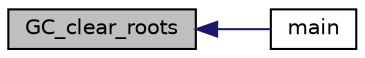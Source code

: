 digraph "GC_clear_roots"
{
  edge [fontname="Helvetica",fontsize="10",labelfontname="Helvetica",labelfontsize="10"];
  node [fontname="Helvetica",fontsize="10",shape=record];
  rankdir="LR";
  Node405 [label="GC_clear_roots",height=0.2,width=0.4,color="black", fillcolor="grey75", style="filled", fontcolor="black"];
  Node405 -> Node406 [dir="back",color="midnightblue",fontsize="10",style="solid",fontname="Helvetica"];
  Node406 [label="main",height=0.2,width=0.4,color="black", fillcolor="white", style="filled",URL="$d4/d12/3rd_party_2gc_2tests_2test_8c.html#a840291bc02cba5474a4cb46a9b9566fe"];
}
